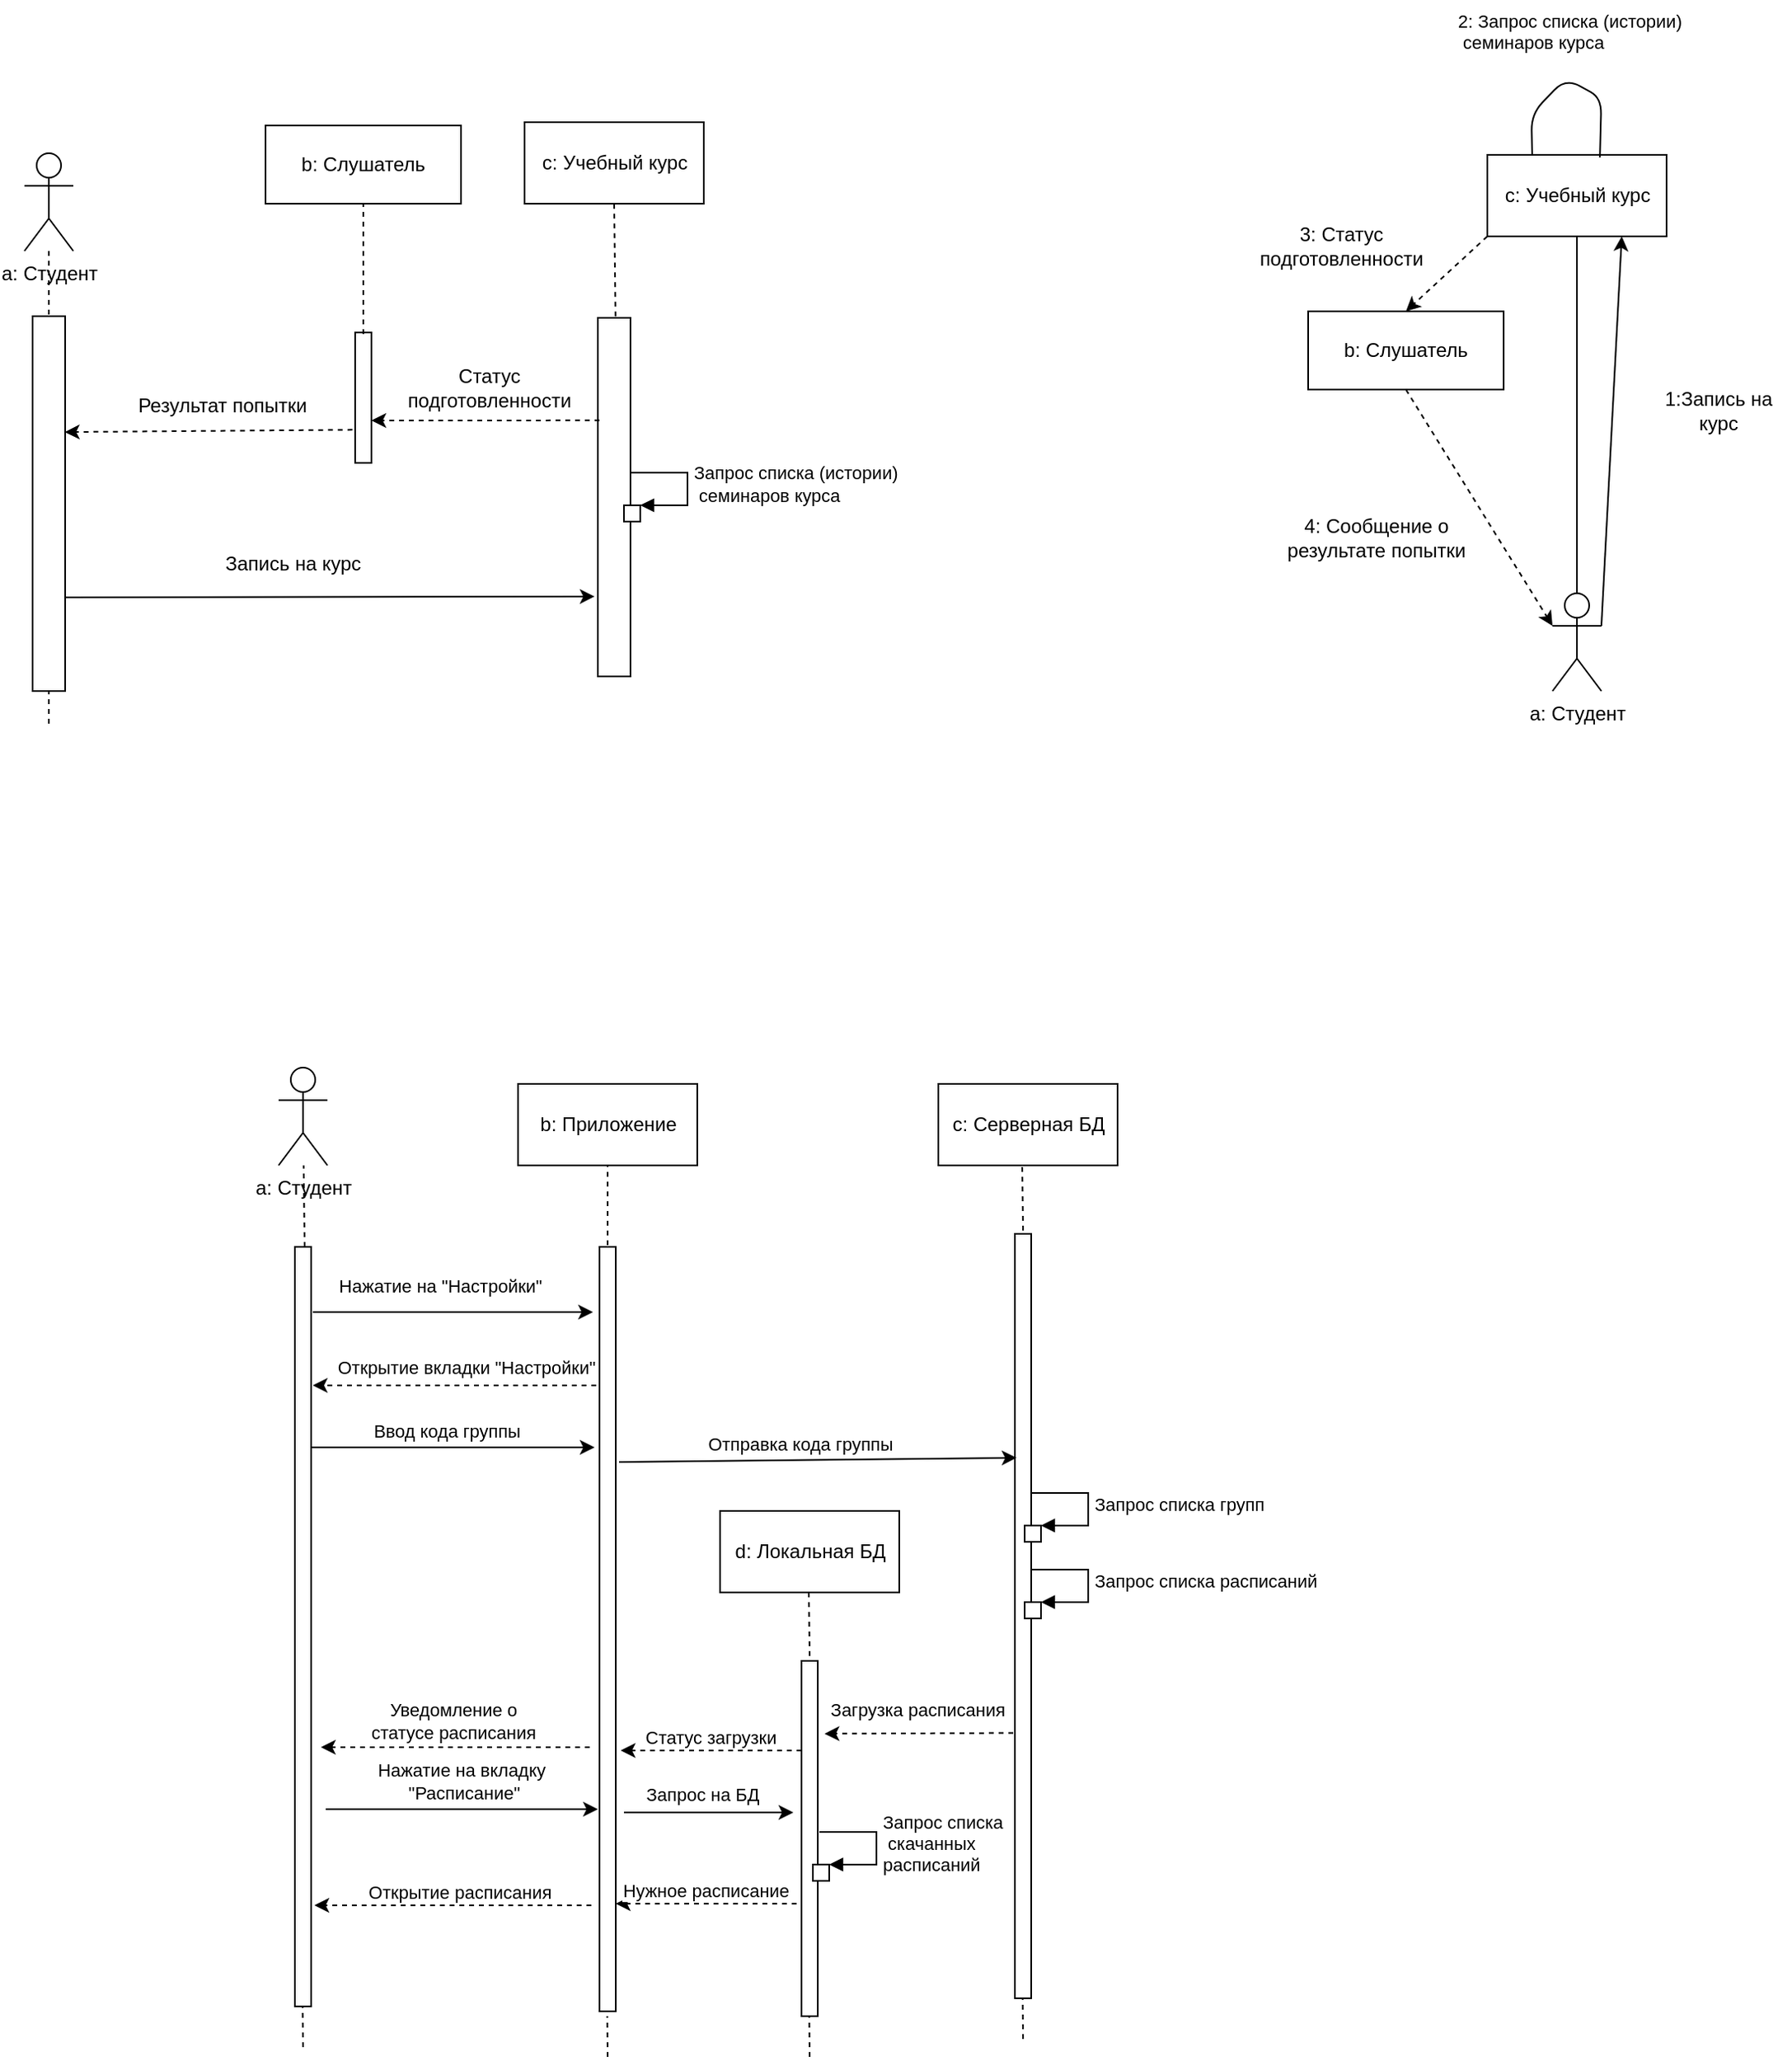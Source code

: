 <mxfile version="14.5.1" type="github">
  <diagram name="Page-1" id="13e1069c-82ec-6db2-03f1-153e76fe0fe0">
    <mxGraphModel dx="2031" dy="1089" grid="0" gridSize="8" guides="1" tooltips="1" connect="1" arrows="1" fold="1" page="0" pageScale="1" pageWidth="1100" pageHeight="850" background="#ffffff" math="0" shadow="0">
      <root>
        <mxCell id="0" />
        <mxCell id="1" parent="0" />
        <mxCell id="SPC90-Vw6357-PJYSrUA-3" value="" style="edgeStyle=orthogonalEdgeStyle;rounded=0;orthogonalLoop=1;jettySize=auto;html=1;endArrow=none;endFill=0;dashed=1;" parent="1" source="SPC90-Vw6357-PJYSrUA-1" target="SPC90-Vw6357-PJYSrUA-2" edge="1">
          <mxGeometry relative="1" as="geometry" />
        </mxCell>
        <mxCell id="SPC90-Vw6357-PJYSrUA-1" value="а: Студент" style="shape=umlActor;verticalLabelPosition=bottom;verticalAlign=top;html=1;outlineConnect=0;" parent="1" vertex="1">
          <mxGeometry x="230" y="250" width="30" height="60" as="geometry" />
        </mxCell>
        <mxCell id="SPC90-Vw6357-PJYSrUA-2" value="" style="rounded=0;whiteSpace=wrap;html=1;" parent="1" vertex="1">
          <mxGeometry x="235" y="350" width="20" height="230" as="geometry" />
        </mxCell>
        <mxCell id="SPC90-Vw6357-PJYSrUA-4" value="" style="endArrow=none;dashed=1;html=1;strokeWidth=1;entryX=0.5;entryY=1;entryDx=0;entryDy=0;jumpSize=4;" parent="1" target="SPC90-Vw6357-PJYSrUA-2" edge="1">
          <mxGeometry width="50" height="50" relative="1" as="geometry">
            <mxPoint x="245" y="600" as="sourcePoint" />
            <mxPoint x="270" y="460" as="targetPoint" />
          </mxGeometry>
        </mxCell>
        <mxCell id="SPC90-Vw6357-PJYSrUA-5" value="" style="html=1;points=[];perimeter=orthogonalPerimeter;" parent="1" vertex="1">
          <mxGeometry x="582" y="351" width="20" height="220" as="geometry" />
        </mxCell>
        <mxCell id="SPC90-Vw6357-PJYSrUA-6" value="c: Учебный курс" style="html=1;" parent="1" vertex="1">
          <mxGeometry x="537" y="231" width="110" height="50" as="geometry" />
        </mxCell>
        <mxCell id="SPC90-Vw6357-PJYSrUA-7" value="" style="html=1;points=[];perimeter=orthogonalPerimeter;" parent="1" vertex="1">
          <mxGeometry x="598" y="466" width="10" height="10" as="geometry" />
        </mxCell>
        <mxCell id="SPC90-Vw6357-PJYSrUA-8" value="&lt;div&gt;Запрос списка (истории)&lt;/div&gt;&lt;div&gt;&amp;nbsp;семинаров курса&lt;/div&gt;" style="edgeStyle=orthogonalEdgeStyle;html=1;align=left;spacingLeft=2;endArrow=block;rounded=0;entryX=1;entryY=0;strokeWidth=1;exitX=0.999;exitY=0.432;exitDx=0;exitDy=0;exitPerimeter=0;" parent="1" source="SPC90-Vw6357-PJYSrUA-5" target="SPC90-Vw6357-PJYSrUA-7" edge="1">
          <mxGeometry relative="1" as="geometry">
            <mxPoint x="607" y="446" as="sourcePoint" />
            <Array as="points">
              <mxPoint x="637" y="446" />
              <mxPoint x="637" y="466" />
            </Array>
          </mxGeometry>
        </mxCell>
        <mxCell id="SPC90-Vw6357-PJYSrUA-9" value="" style="endArrow=none;dashed=1;html=1;strokeWidth=1;entryX=0.5;entryY=1;entryDx=0;entryDy=0;exitX=0.542;exitY=-0.004;exitDx=0;exitDy=0;exitPerimeter=0;" parent="1" source="SPC90-Vw6357-PJYSrUA-5" target="SPC90-Vw6357-PJYSrUA-6" edge="1">
          <mxGeometry width="50" height="50" relative="1" as="geometry">
            <mxPoint x="694" y="473" as="sourcePoint" />
            <mxPoint x="744" y="423" as="targetPoint" />
          </mxGeometry>
        </mxCell>
        <mxCell id="SPC90-Vw6357-PJYSrUA-10" value="" style="endArrow=classic;html=1;strokeWidth=1;exitX=1;exitY=0.75;exitDx=0;exitDy=0;entryX=-0.1;entryY=0.777;entryDx=0;entryDy=0;entryPerimeter=0;" parent="1" target="SPC90-Vw6357-PJYSrUA-5" edge="1" source="SPC90-Vw6357-PJYSrUA-2">
          <mxGeometry width="50" height="50" relative="1" as="geometry">
            <mxPoint x="257" y="384" as="sourcePoint" />
            <mxPoint x="300" y="388" as="targetPoint" />
          </mxGeometry>
        </mxCell>
        <mxCell id="SPC90-Vw6357-PJYSrUA-11" value="" style="endArrow=classic;html=1;strokeWidth=1;entryX=0.99;entryY=0.309;entryDx=0;entryDy=0;dashed=1;exitX=-0.167;exitY=0.746;exitDx=0;exitDy=0;exitPerimeter=0;entryPerimeter=0;" parent="1" target="SPC90-Vw6357-PJYSrUA-2" edge="1" source="wsNFyeK46Jh9DSq6bKaL-2">
          <mxGeometry width="50" height="50" relative="1" as="geometry">
            <mxPoint x="324" y="535" as="sourcePoint" />
            <mxPoint x="450" y="424" as="targetPoint" />
          </mxGeometry>
        </mxCell>
        <mxCell id="SPC90-Vw6357-PJYSrUA-12" value="Запись на курс" style="text;html=1;strokeColor=none;fillColor=none;align=center;verticalAlign=middle;whiteSpace=wrap;rounded=0;" parent="1" vertex="1">
          <mxGeometry x="351" y="492" width="88" height="20" as="geometry" />
        </mxCell>
        <mxCell id="SPC90-Vw6357-PJYSrUA-13" value="&amp;nbsp;Результат попытки" style="text;html=1;strokeColor=none;fillColor=none;align=center;verticalAlign=middle;whiteSpace=wrap;rounded=0;" parent="1" vertex="1">
          <mxGeometry x="294" y="395" width="112" height="20" as="geometry" />
        </mxCell>
        <mxCell id="SPC90-Vw6357-PJYSrUA-14" value="а: Студент" style="shape=umlActor;verticalLabelPosition=bottom;verticalAlign=top;html=1;outlineConnect=0;" parent="1" vertex="1">
          <mxGeometry x="1168" y="520" width="30" height="60" as="geometry" />
        </mxCell>
        <mxCell id="SPC90-Vw6357-PJYSrUA-15" value="с: Учебный курс" style="html=1;" parent="1" vertex="1">
          <mxGeometry x="1128" y="251" width="110" height="50" as="geometry" />
        </mxCell>
        <mxCell id="SPC90-Vw6357-PJYSrUA-17" value="" style="endArrow=none;html=1;strokeWidth=1;entryX=0.5;entryY=1;entryDx=0;entryDy=0;exitX=0.5;exitY=0;exitDx=0;exitDy=0;exitPerimeter=0;" parent="1" source="SPC90-Vw6357-PJYSrUA-14" target="SPC90-Vw6357-PJYSrUA-15" edge="1">
          <mxGeometry width="50" height="50" relative="1" as="geometry">
            <mxPoint x="1066" y="431" as="sourcePoint" />
            <mxPoint x="1116" y="381" as="targetPoint" />
          </mxGeometry>
        </mxCell>
        <mxCell id="SPC90-Vw6357-PJYSrUA-18" value="" style="endArrow=classic;html=1;strokeWidth=1;entryX=0.75;entryY=1;entryDx=0;entryDy=0;exitX=1;exitY=0.333;exitDx=0;exitDy=0;exitPerimeter=0;" parent="1" target="SPC90-Vw6357-PJYSrUA-15" edge="1" source="SPC90-Vw6357-PJYSrUA-14">
          <mxGeometry width="50" height="50" relative="1" as="geometry">
            <mxPoint x="1210" y="491" as="sourcePoint" />
            <mxPoint x="1375" y="421.98" as="targetPoint" />
          </mxGeometry>
        </mxCell>
        <mxCell id="SPC90-Vw6357-PJYSrUA-19" value="1:Запись на курс" style="text;html=1;strokeColor=none;fillColor=none;align=center;verticalAlign=middle;whiteSpace=wrap;rounded=0;" parent="1" vertex="1">
          <mxGeometry x="1226" y="398" width="88" height="20" as="geometry" />
        </mxCell>
        <mxCell id="SPC90-Vw6357-PJYSrUA-21" value="" style="endArrow=classic;html=1;strokeWidth=1;dashed=1;exitX=0.5;exitY=1;exitDx=0;exitDy=0;entryX=0;entryY=0.333;entryDx=0;entryDy=0;entryPerimeter=0;" parent="1" edge="1" target="SPC90-Vw6357-PJYSrUA-14" source="wsNFyeK46Jh9DSq6bKaL-7">
          <mxGeometry width="50" height="50" relative="1" as="geometry">
            <mxPoint x="1160" y="458" as="sourcePoint" />
            <mxPoint x="1156" y="517" as="targetPoint" />
          </mxGeometry>
        </mxCell>
        <mxCell id="SPC90-Vw6357-PJYSrUA-22" value="4: Сообщение о результате попытки" style="text;html=1;strokeColor=none;fillColor=none;align=center;verticalAlign=middle;whiteSpace=wrap;rounded=0;" parent="1" vertex="1">
          <mxGeometry x="1004" y="476" width="112" height="20" as="geometry" />
        </mxCell>
        <mxCell id="SPC90-Vw6357-PJYSrUA-23" value="" style="endArrow=none;html=1;strokeWidth=1;exitX=0.25;exitY=0;exitDx=0;exitDy=0;entryX=0.628;entryY=0.033;entryDx=0;entryDy=0;entryPerimeter=0;" parent="1" source="SPC90-Vw6357-PJYSrUA-15" target="SPC90-Vw6357-PJYSrUA-15" edge="1">
          <mxGeometry width="50" height="50" relative="1" as="geometry">
            <mxPoint x="1066" y="431" as="sourcePoint" />
            <mxPoint x="1206" y="247" as="targetPoint" />
            <Array as="points">
              <mxPoint x="1155" y="226" />
              <mxPoint x="1176" y="204" />
              <mxPoint x="1198" y="216" />
            </Array>
          </mxGeometry>
        </mxCell>
        <mxCell id="SPC90-Vw6357-PJYSrUA-24" value="&lt;div style=&quot;color: rgb(0 , 0 , 0) ; font-family: &amp;#34;helvetica&amp;#34; ; font-size: 11px ; font-style: normal ; font-weight: 400 ; letter-spacing: normal ; text-align: left ; text-indent: 0px ; text-transform: none ; word-spacing: 0px&quot;&gt;2: Запрос списка (истории)&lt;/div&gt;&lt;div style=&quot;color: rgb(0 , 0 , 0) ; font-family: &amp;#34;helvetica&amp;#34; ; font-size: 11px ; font-style: normal ; font-weight: 400 ; letter-spacing: normal ; text-align: left ; text-indent: 0px ; text-transform: none ; word-spacing: 0px&quot;&gt;&amp;nbsp;семинаров курса&lt;/div&gt;" style="text;whiteSpace=wrap;html=1;" parent="1" vertex="1">
          <mxGeometry x="1108" y="156" width="143" height="40" as="geometry" />
        </mxCell>
        <mxCell id="SPC90-Vw6357-PJYSrUA-25" value="а: Студент" style="shape=umlActor;verticalLabelPosition=bottom;verticalAlign=top;html=1;outlineConnect=0;" parent="1" vertex="1">
          <mxGeometry x="386" y="811" width="30" height="60" as="geometry" />
        </mxCell>
        <mxCell id="SPC90-Vw6357-PJYSrUA-26" value="b: Приложение" style="html=1;" parent="1" vertex="1">
          <mxGeometry x="533" y="821" width="110" height="50" as="geometry" />
        </mxCell>
        <mxCell id="SPC90-Vw6357-PJYSrUA-27" value="c: Серверная БД" style="html=1;" parent="1" vertex="1">
          <mxGeometry x="791" y="821" width="110" height="50" as="geometry" />
        </mxCell>
        <mxCell id="SPC90-Vw6357-PJYSrUA-28" value="d: Локальная БД" style="html=1;" parent="1" vertex="1">
          <mxGeometry x="657" y="1083" width="110" height="50" as="geometry" />
        </mxCell>
        <mxCell id="SPC90-Vw6357-PJYSrUA-29" value="" style="html=1;points=[];perimeter=orthogonalPerimeter;" parent="1" vertex="1">
          <mxGeometry x="396" y="921" width="10" height="466" as="geometry" />
        </mxCell>
        <mxCell id="wsNFyeK46Jh9DSq6bKaL-1" value="b: Слушатель" style="rounded=0;whiteSpace=wrap;html=1;" vertex="1" parent="1">
          <mxGeometry x="378" y="233" width="120" height="48" as="geometry" />
        </mxCell>
        <mxCell id="wsNFyeK46Jh9DSq6bKaL-2" value="" style="html=1;points=[];perimeter=orthogonalPerimeter;" vertex="1" parent="1">
          <mxGeometry x="433" y="360" width="10" height="80" as="geometry" />
        </mxCell>
        <mxCell id="wsNFyeK46Jh9DSq6bKaL-3" value="" style="endArrow=none;dashed=1;html=1;entryX=0.5;entryY=1;entryDx=0;entryDy=0;" edge="1" parent="1" target="wsNFyeK46Jh9DSq6bKaL-1">
          <mxGeometry width="50" height="50" relative="1" as="geometry">
            <mxPoint x="438" y="361" as="sourcePoint" />
            <mxPoint x="558" y="406" as="targetPoint" />
          </mxGeometry>
        </mxCell>
        <mxCell id="wsNFyeK46Jh9DSq6bKaL-5" value="" style="endArrow=classic;html=1;entryX=1;entryY=0.675;entryDx=0;entryDy=0;entryPerimeter=0;exitX=0.05;exitY=0.286;exitDx=0;exitDy=0;exitPerimeter=0;dashed=1;" edge="1" parent="1" source="SPC90-Vw6357-PJYSrUA-5" target="wsNFyeK46Jh9DSq6bKaL-2">
          <mxGeometry width="50" height="50" relative="1" as="geometry">
            <mxPoint x="404" y="520" as="sourcePoint" />
            <mxPoint x="454" y="470" as="targetPoint" />
          </mxGeometry>
        </mxCell>
        <mxCell id="wsNFyeK46Jh9DSq6bKaL-6" value="Статус подготовленности" style="text;html=1;strokeColor=none;fillColor=none;align=center;verticalAlign=middle;whiteSpace=wrap;rounded=0;" vertex="1" parent="1">
          <mxGeometry x="465" y="384" width="101" height="20" as="geometry" />
        </mxCell>
        <mxCell id="wsNFyeK46Jh9DSq6bKaL-7" value="b: Слушатель" style="rounded=0;whiteSpace=wrap;html=1;" vertex="1" parent="1">
          <mxGeometry x="1018" y="347" width="120" height="48" as="geometry" />
        </mxCell>
        <mxCell id="wsNFyeK46Jh9DSq6bKaL-9" value="" style="endArrow=classic;html=1;strokeWidth=1;dashed=1;exitX=0;exitY=1;exitDx=0;exitDy=0;entryX=0.5;entryY=0;entryDx=0;entryDy=0;" edge="1" parent="1" source="SPC90-Vw6357-PJYSrUA-15" target="wsNFyeK46Jh9DSq6bKaL-7">
          <mxGeometry width="50" height="50" relative="1" as="geometry">
            <mxPoint x="1168.0" y="466" as="sourcePoint" />
            <mxPoint x="1164" y="525.0" as="targetPoint" />
          </mxGeometry>
        </mxCell>
        <mxCell id="wsNFyeK46Jh9DSq6bKaL-10" value="3: Статус подготовленности" style="text;html=1;strokeColor=none;fillColor=none;align=center;verticalAlign=middle;whiteSpace=wrap;rounded=0;" vertex="1" parent="1">
          <mxGeometry x="988" y="297" width="101" height="20" as="geometry" />
        </mxCell>
        <mxCell id="wsNFyeK46Jh9DSq6bKaL-11" value="" style="html=1;points=[];perimeter=orthogonalPerimeter;" vertex="1" parent="1">
          <mxGeometry x="583" y="921" width="10" height="469" as="geometry" />
        </mxCell>
        <mxCell id="wsNFyeK46Jh9DSq6bKaL-12" value="" style="html=1;points=[];perimeter=orthogonalPerimeter;" vertex="1" parent="1">
          <mxGeometry x="838" y="913" width="10" height="469" as="geometry" />
        </mxCell>
        <mxCell id="wsNFyeK46Jh9DSq6bKaL-13" value="" style="html=1;points=[];perimeter=orthogonalPerimeter;" vertex="1" parent="1">
          <mxGeometry x="707" y="1175" width="10" height="218" as="geometry" />
        </mxCell>
        <mxCell id="wsNFyeK46Jh9DSq6bKaL-14" value="" style="endArrow=classic;html=1;" edge="1" parent="1">
          <mxGeometry width="50" height="50" relative="1" as="geometry">
            <mxPoint x="407" y="961" as="sourcePoint" />
            <mxPoint x="579" y="961" as="targetPoint" />
          </mxGeometry>
        </mxCell>
        <mxCell id="wsNFyeK46Jh9DSq6bKaL-16" value="Нажатие на &quot;Настройки&quot;" style="edgeLabel;html=1;align=center;verticalAlign=middle;resizable=0;points=[];" vertex="1" connectable="0" parent="wsNFyeK46Jh9DSq6bKaL-14">
          <mxGeometry x="-0.333" y="-1" relative="1" as="geometry">
            <mxPoint x="20.24" y="-17.28" as="offset" />
          </mxGeometry>
        </mxCell>
        <mxCell id="wsNFyeK46Jh9DSq6bKaL-15" value="" style="endArrow=classic;html=1;" edge="1" parent="1">
          <mxGeometry width="50" height="50" relative="1" as="geometry">
            <mxPoint x="406" y="1044" as="sourcePoint" />
            <mxPoint x="580" y="1044" as="targetPoint" />
          </mxGeometry>
        </mxCell>
        <mxCell id="wsNFyeK46Jh9DSq6bKaL-20" value="Ввод кода группы" style="edgeLabel;html=1;align=center;verticalAlign=middle;resizable=0;points=[];" vertex="1" connectable="0" parent="wsNFyeK46Jh9DSq6bKaL-15">
          <mxGeometry x="-0.206" y="-2" relative="1" as="geometry">
            <mxPoint x="13.97" y="-12.04" as="offset" />
          </mxGeometry>
        </mxCell>
        <mxCell id="wsNFyeK46Jh9DSq6bKaL-17" value="" style="endArrow=classic;html=1;dashed=1;" edge="1" parent="1">
          <mxGeometry width="50" height="50" relative="1" as="geometry">
            <mxPoint x="581" y="1006" as="sourcePoint" />
            <mxPoint x="407" y="1006" as="targetPoint" />
          </mxGeometry>
        </mxCell>
        <mxCell id="wsNFyeK46Jh9DSq6bKaL-19" value="Открытие вкладки &quot;Настройки&quot;" style="edgeLabel;html=1;align=center;verticalAlign=middle;resizable=0;points=[];" vertex="1" connectable="0" parent="wsNFyeK46Jh9DSq6bKaL-17">
          <mxGeometry x="-0.122" y="2" relative="1" as="geometry">
            <mxPoint x="-3.45" y="-13.55" as="offset" />
          </mxGeometry>
        </mxCell>
        <mxCell id="wsNFyeK46Jh9DSq6bKaL-21" value="" style="endArrow=classic;html=1;entryX=0.1;entryY=0.293;entryDx=0;entryDy=0;entryPerimeter=0;" edge="1" parent="1" target="wsNFyeK46Jh9DSq6bKaL-12">
          <mxGeometry width="50" height="50" relative="1" as="geometry">
            <mxPoint x="595" y="1053" as="sourcePoint" />
            <mxPoint x="832" y="1049" as="targetPoint" />
          </mxGeometry>
        </mxCell>
        <mxCell id="wsNFyeK46Jh9DSq6bKaL-22" value="Отправка кода группы" style="edgeLabel;html=1;align=center;verticalAlign=middle;resizable=0;points=[];" vertex="1" connectable="0" parent="wsNFyeK46Jh9DSq6bKaL-21">
          <mxGeometry x="-0.206" y="-2" relative="1" as="geometry">
            <mxPoint x="13.97" y="-12.04" as="offset" />
          </mxGeometry>
        </mxCell>
        <mxCell id="wsNFyeK46Jh9DSq6bKaL-23" value="" style="html=1;points=[];perimeter=orthogonalPerimeter;" vertex="1" parent="1">
          <mxGeometry x="844" y="1091.97" width="10" height="10" as="geometry" />
        </mxCell>
        <mxCell id="wsNFyeK46Jh9DSq6bKaL-24" value="&lt;div&gt;Запрос списка групп&lt;/div&gt;" style="edgeStyle=orthogonalEdgeStyle;html=1;align=left;spacingLeft=2;endArrow=block;rounded=0;entryX=1;entryY=0;strokeWidth=1;exitX=0.999;exitY=0.432;exitDx=0;exitDy=0;exitPerimeter=0;" edge="1" parent="1" target="wsNFyeK46Jh9DSq6bKaL-23">
          <mxGeometry relative="1" as="geometry">
            <mxPoint x="847.98" y="1072.01" as="sourcePoint" />
            <Array as="points">
              <mxPoint x="883" y="1071.97" />
              <mxPoint x="883" y="1091.97" />
            </Array>
          </mxGeometry>
        </mxCell>
        <mxCell id="wsNFyeK46Jh9DSq6bKaL-25" value="" style="html=1;points=[];perimeter=orthogonalPerimeter;" vertex="1" parent="1">
          <mxGeometry x="844" y="1138.96" width="10" height="10" as="geometry" />
        </mxCell>
        <mxCell id="wsNFyeK46Jh9DSq6bKaL-26" value="&lt;div&gt;Запрос списка расписаний&lt;/div&gt;" style="edgeStyle=orthogonalEdgeStyle;html=1;align=left;spacingLeft=2;endArrow=block;rounded=0;entryX=1;entryY=0;strokeWidth=1;exitX=0.999;exitY=0.432;exitDx=0;exitDy=0;exitPerimeter=0;" edge="1" parent="1" target="wsNFyeK46Jh9DSq6bKaL-25">
          <mxGeometry relative="1" as="geometry">
            <mxPoint x="847.98" y="1119" as="sourcePoint" />
            <Array as="points">
              <mxPoint x="883" y="1118.96" />
              <mxPoint x="883" y="1138.96" />
            </Array>
          </mxGeometry>
        </mxCell>
        <mxCell id="wsNFyeK46Jh9DSq6bKaL-27" value="" style="endArrow=classic;html=1;dashed=1;exitX=-0.1;exitY=0.653;exitDx=0;exitDy=0;exitPerimeter=0;entryX=1.417;entryY=0.205;entryDx=0;entryDy=0;entryPerimeter=0;" edge="1" parent="1" source="wsNFyeK46Jh9DSq6bKaL-12" target="wsNFyeK46Jh9DSq6bKaL-13">
          <mxGeometry width="50" height="50" relative="1" as="geometry">
            <mxPoint x="771" y="1379" as="sourcePoint" />
            <mxPoint x="821" y="1329" as="targetPoint" />
          </mxGeometry>
        </mxCell>
        <mxCell id="wsNFyeK46Jh9DSq6bKaL-28" value="Загрузка расписания" style="edgeLabel;html=1;align=center;verticalAlign=middle;resizable=0;points=[];" vertex="1" connectable="0" parent="wsNFyeK46Jh9DSq6bKaL-27">
          <mxGeometry x="-0.167" y="2" relative="1" as="geometry">
            <mxPoint x="-10.77" y="-16.44" as="offset" />
          </mxGeometry>
        </mxCell>
        <mxCell id="wsNFyeK46Jh9DSq6bKaL-29" value="" style="endArrow=classic;html=1;dashed=1;" edge="1" parent="1">
          <mxGeometry width="50" height="50" relative="1" as="geometry">
            <mxPoint x="707" y="1230" as="sourcePoint" />
            <mxPoint x="596" y="1230" as="targetPoint" />
          </mxGeometry>
        </mxCell>
        <mxCell id="wsNFyeK46Jh9DSq6bKaL-30" value="Статус загрузки" style="edgeLabel;html=1;align=center;verticalAlign=middle;resizable=0;points=[];" vertex="1" connectable="0" parent="wsNFyeK46Jh9DSq6bKaL-29">
          <mxGeometry x="-0.167" y="2" relative="1" as="geometry">
            <mxPoint x="-10.02" y="-10.5" as="offset" />
          </mxGeometry>
        </mxCell>
        <mxCell id="wsNFyeK46Jh9DSq6bKaL-31" value="" style="endArrow=classic;html=1;dashed=1;" edge="1" parent="1">
          <mxGeometry width="50" height="50" relative="1" as="geometry">
            <mxPoint x="577" y="1228" as="sourcePoint" />
            <mxPoint x="412" y="1228" as="targetPoint" />
          </mxGeometry>
        </mxCell>
        <mxCell id="wsNFyeK46Jh9DSq6bKaL-32" value="Уведомление о &lt;br&gt;статусе расписания" style="edgeLabel;html=1;align=center;verticalAlign=middle;resizable=0;points=[];" vertex="1" connectable="0" parent="wsNFyeK46Jh9DSq6bKaL-31">
          <mxGeometry x="-0.167" y="2" relative="1" as="geometry">
            <mxPoint x="-16.03" y="-18" as="offset" />
          </mxGeometry>
        </mxCell>
        <mxCell id="wsNFyeK46Jh9DSq6bKaL-33" value="" style="endArrow=classic;html=1;" edge="1" parent="1">
          <mxGeometry width="50" height="50" relative="1" as="geometry">
            <mxPoint x="415" y="1266" as="sourcePoint" />
            <mxPoint x="582" y="1266" as="targetPoint" />
          </mxGeometry>
        </mxCell>
        <mxCell id="wsNFyeK46Jh9DSq6bKaL-34" value="Нажатие на вкладку&lt;br&gt;&amp;nbsp;&quot;Расписание&quot;" style="edgeLabel;html=1;align=center;verticalAlign=middle;resizable=0;points=[];" vertex="1" connectable="0" parent="wsNFyeK46Jh9DSq6bKaL-33">
          <mxGeometry x="0.222" y="-1" relative="1" as="geometry">
            <mxPoint x="-19.35" y="-18" as="offset" />
          </mxGeometry>
        </mxCell>
        <mxCell id="wsNFyeK46Jh9DSq6bKaL-35" value="" style="endArrow=classic;html=1;" edge="1" parent="1">
          <mxGeometry width="50" height="50" relative="1" as="geometry">
            <mxPoint x="598" y="1268" as="sourcePoint" />
            <mxPoint x="702" y="1268" as="targetPoint" />
          </mxGeometry>
        </mxCell>
        <mxCell id="wsNFyeK46Jh9DSq6bKaL-36" value="Запрос на БД" style="edgeLabel;html=1;align=center;verticalAlign=middle;resizable=0;points=[];" vertex="1" connectable="0" parent="wsNFyeK46Jh9DSq6bKaL-35">
          <mxGeometry x="0.222" y="-1" relative="1" as="geometry">
            <mxPoint x="-16.07" y="-12" as="offset" />
          </mxGeometry>
        </mxCell>
        <mxCell id="wsNFyeK46Jh9DSq6bKaL-37" value="" style="html=1;points=[];perimeter=orthogonalPerimeter;" vertex="1" parent="1">
          <mxGeometry x="714" y="1299.96" width="10" height="10" as="geometry" />
        </mxCell>
        <mxCell id="wsNFyeK46Jh9DSq6bKaL-38" value="&lt;div&gt;Запрос списка&lt;/div&gt;&lt;div&gt;&amp;nbsp;скачанных&amp;nbsp;&lt;/div&gt;&lt;div&gt;расписаний&lt;/div&gt;" style="edgeStyle=orthogonalEdgeStyle;html=1;align=left;spacingLeft=2;endArrow=block;rounded=0;entryX=1;entryY=0;strokeWidth=1;exitX=0.999;exitY=0.432;exitDx=0;exitDy=0;exitPerimeter=0;" edge="1" parent="1" target="wsNFyeK46Jh9DSq6bKaL-37">
          <mxGeometry relative="1" as="geometry">
            <mxPoint x="717.98" y="1280" as="sourcePoint" />
            <Array as="points">
              <mxPoint x="753" y="1279.96" />
              <mxPoint x="753" y="1299.96" />
            </Array>
          </mxGeometry>
        </mxCell>
        <mxCell id="wsNFyeK46Jh9DSq6bKaL-39" value="" style="endArrow=classic;html=1;dashed=1;" edge="1" parent="1">
          <mxGeometry width="50" height="50" relative="1" as="geometry">
            <mxPoint x="704" y="1324" as="sourcePoint" />
            <mxPoint x="593" y="1324" as="targetPoint" />
          </mxGeometry>
        </mxCell>
        <mxCell id="wsNFyeK46Jh9DSq6bKaL-40" value="Нужное расписание" style="edgeLabel;html=1;align=center;verticalAlign=middle;resizable=0;points=[];" vertex="1" connectable="0" parent="wsNFyeK46Jh9DSq6bKaL-39">
          <mxGeometry x="-0.167" y="2" relative="1" as="geometry">
            <mxPoint x="-10.02" y="-10.5" as="offset" />
          </mxGeometry>
        </mxCell>
        <mxCell id="wsNFyeK46Jh9DSq6bKaL-41" value="" style="endArrow=classic;html=1;dashed=1;" edge="1" parent="1">
          <mxGeometry width="50" height="50" relative="1" as="geometry">
            <mxPoint x="578" y="1325" as="sourcePoint" />
            <mxPoint x="408" y="1325" as="targetPoint" />
          </mxGeometry>
        </mxCell>
        <mxCell id="wsNFyeK46Jh9DSq6bKaL-42" value="Открытие расписания" style="edgeLabel;html=1;align=center;verticalAlign=middle;resizable=0;points=[];" vertex="1" connectable="0" parent="wsNFyeK46Jh9DSq6bKaL-41">
          <mxGeometry x="-0.167" y="2" relative="1" as="geometry">
            <mxPoint x="-10.02" y="-10.5" as="offset" />
          </mxGeometry>
        </mxCell>
        <mxCell id="wsNFyeK46Jh9DSq6bKaL-43" value="" style="endArrow=none;dashed=1;html=1;exitX=0.6;exitY=0;exitDx=0;exitDy=0;exitPerimeter=0;" edge="1" parent="1" source="SPC90-Vw6357-PJYSrUA-29" target="SPC90-Vw6357-PJYSrUA-25">
          <mxGeometry width="50" height="50" relative="1" as="geometry">
            <mxPoint x="453" y="1196" as="sourcePoint" />
            <mxPoint x="503" y="1146" as="targetPoint" />
          </mxGeometry>
        </mxCell>
        <mxCell id="wsNFyeK46Jh9DSq6bKaL-44" value="" style="endArrow=none;dashed=1;html=1;exitX=0.5;exitY=-0.002;exitDx=0;exitDy=0;exitPerimeter=0;entryX=0.5;entryY=1;entryDx=0;entryDy=0;" edge="1" parent="1" source="wsNFyeK46Jh9DSq6bKaL-11" target="SPC90-Vw6357-PJYSrUA-26">
          <mxGeometry width="50" height="50" relative="1" as="geometry">
            <mxPoint x="410" y="929" as="sourcePoint" />
            <mxPoint x="409.375" y="879" as="targetPoint" />
          </mxGeometry>
        </mxCell>
        <mxCell id="wsNFyeK46Jh9DSq6bKaL-45" value="" style="endArrow=none;dashed=1;html=1;entryX=0.5;entryY=1;entryDx=0;entryDy=0;" edge="1" parent="1">
          <mxGeometry width="50" height="50" relative="1" as="geometry">
            <mxPoint x="843" y="911" as="sourcePoint" />
            <mxPoint x="842.5" y="871.94" as="targetPoint" />
          </mxGeometry>
        </mxCell>
        <mxCell id="wsNFyeK46Jh9DSq6bKaL-46" value="" style="endArrow=none;dashed=1;html=1;entryX=0.5;entryY=1;entryDx=0;entryDy=0;" edge="1" parent="1">
          <mxGeometry width="50" height="50" relative="1" as="geometry">
            <mxPoint x="712" y="1172" as="sourcePoint" />
            <mxPoint x="711.5" y="1133" as="targetPoint" />
          </mxGeometry>
        </mxCell>
        <mxCell id="wsNFyeK46Jh9DSq6bKaL-47" value="" style="endArrow=none;dashed=1;html=1;entryX=0.5;entryY=1;entryDx=0;entryDy=0;" edge="1" parent="1">
          <mxGeometry width="50" height="50" relative="1" as="geometry">
            <mxPoint x="712" y="1418" as="sourcePoint" />
            <mxPoint x="711.75" y="1393" as="targetPoint" />
          </mxGeometry>
        </mxCell>
        <mxCell id="wsNFyeK46Jh9DSq6bKaL-48" value="" style="endArrow=none;dashed=1;html=1;entryX=0.5;entryY=1;entryDx=0;entryDy=0;" edge="1" parent="1">
          <mxGeometry width="50" height="50" relative="1" as="geometry">
            <mxPoint x="588.01" y="1418" as="sourcePoint" />
            <mxPoint x="587.76" y="1393" as="targetPoint" />
          </mxGeometry>
        </mxCell>
        <mxCell id="wsNFyeK46Jh9DSq6bKaL-49" value="" style="endArrow=none;dashed=1;html=1;entryX=0.5;entryY=1;entryDx=0;entryDy=0;" edge="1" parent="1">
          <mxGeometry width="50" height="50" relative="1" as="geometry">
            <mxPoint x="843.01" y="1407" as="sourcePoint" />
            <mxPoint x="842.76" y="1382" as="targetPoint" />
          </mxGeometry>
        </mxCell>
        <mxCell id="wsNFyeK46Jh9DSq6bKaL-50" value="" style="endArrow=none;dashed=1;html=1;entryX=0.5;entryY=1;entryDx=0;entryDy=0;" edge="1" parent="1">
          <mxGeometry width="50" height="50" relative="1" as="geometry">
            <mxPoint x="401.01" y="1412" as="sourcePoint" />
            <mxPoint x="400.76" y="1387" as="targetPoint" />
          </mxGeometry>
        </mxCell>
      </root>
    </mxGraphModel>
  </diagram>
</mxfile>
